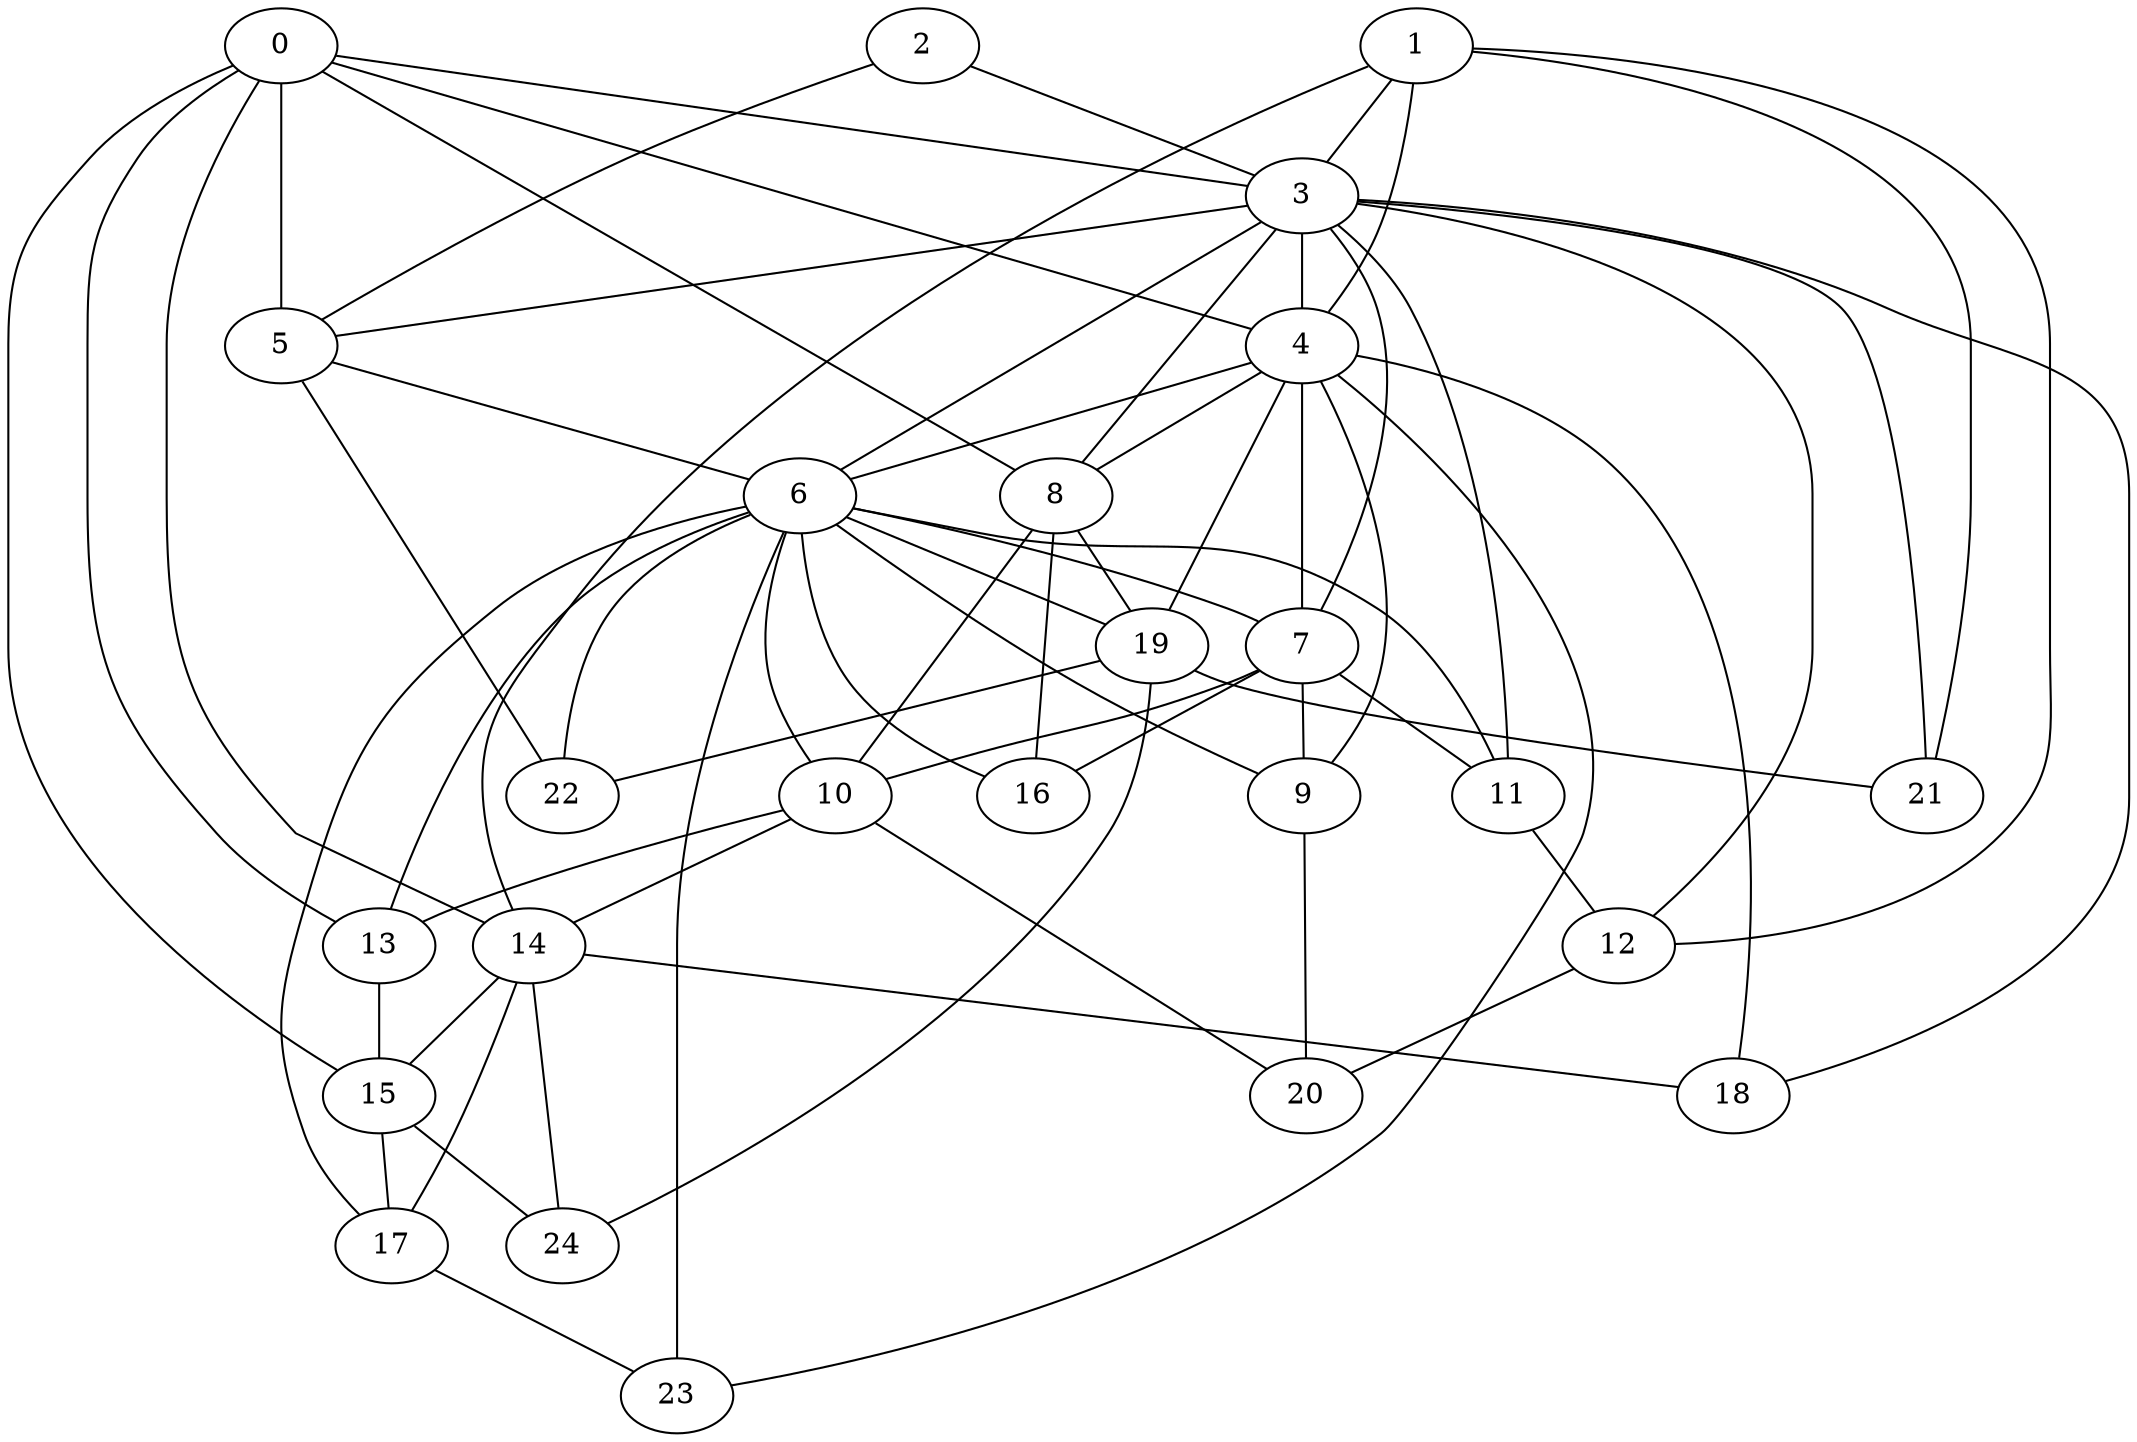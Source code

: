 strict graph "barabasi_albert_graph(25,3)" {
0;
1;
2;
3;
4;
5;
6;
7;
8;
9;
10;
11;
12;
13;
14;
15;
16;
17;
18;
19;
20;
21;
22;
23;
24;
0 -- 3  [is_available=True, prob="0.194353971305"];
0 -- 4  [is_available=True, prob="0.666233869917"];
0 -- 5  [is_available=True, prob="0.148944416245"];
0 -- 8  [is_available=True, prob="0.867322143626"];
0 -- 13  [is_available=True, prob="0.981055743092"];
0 -- 14  [is_available=True, prob="0.98296552177"];
0 -- 15  [is_available=True, prob="0.295647083154"];
1 -- 12  [is_available=True, prob="0.484701837823"];
1 -- 3  [is_available=True, prob="1.0"];
1 -- 4  [is_available=True, prob="1.0"];
1 -- 21  [is_available=True, prob="1.0"];
1 -- 14  [is_available=True, prob="0.284247680515"];
2 -- 3  [is_available=True, prob="1.0"];
2 -- 5  [is_available=True, prob="0.288514564478"];
3 -- 4  [is_available=True, prob="0.780704083628"];
3 -- 5  [is_available=True, prob="0.1499468673"];
3 -- 6  [is_available=True, prob="0.125746487191"];
3 -- 7  [is_available=True, prob="1.0"];
3 -- 8  [is_available=True, prob="0.378092391872"];
3 -- 11  [is_available=True, prob="0.343618276382"];
3 -- 12  [is_available=True, prob="0.208841163213"];
3 -- 18  [is_available=True, prob="0.372331235506"];
3 -- 21  [is_available=True, prob="0.535494417701"];
4 -- 6  [is_available=True, prob="1.0"];
4 -- 7  [is_available=True, prob="0.54822682226"];
4 -- 8  [is_available=True, prob="0.0902871338209"];
4 -- 9  [is_available=True, prob="1.0"];
4 -- 18  [is_available=True, prob="0.923241922825"];
4 -- 19  [is_available=True, prob="0.202956592774"];
4 -- 23  [is_available=True, prob="1.0"];
5 -- 22  [is_available=True, prob="0.0198973328367"];
5 -- 6  [is_available=True, prob="0.678670133923"];
6 -- 7  [is_available=True, prob="0.539017112622"];
6 -- 9  [is_available=True, prob="1.0"];
6 -- 10  [is_available=True, prob="1.0"];
6 -- 11  [is_available=True, prob="0.206673993081"];
6 -- 13  [is_available=True, prob="0.0894626425322"];
6 -- 16  [is_available=True, prob="1.0"];
6 -- 17  [is_available=True, prob="0.463662370909"];
6 -- 19  [is_available=True, prob="0.356007162562"];
6 -- 22  [is_available=True, prob="0.257415399865"];
6 -- 23  [is_available=True, prob="0.0212921782974"];
7 -- 9  [is_available=True, prob="0.999001016235"];
7 -- 10  [is_available=True, prob="0.418410236884"];
7 -- 11  [is_available=True, prob="1.0"];
7 -- 16  [is_available=True, prob="1.0"];
8 -- 10  [is_available=True, prob="0.287284546099"];
8 -- 16  [is_available=True, prob="0.984051665404"];
8 -- 19  [is_available=True, prob="1.0"];
9 -- 20  [is_available=True, prob="0.423191307291"];
10 -- 13  [is_available=True, prob="0.561916651331"];
10 -- 14  [is_available=True, prob="0.87923973368"];
10 -- 20  [is_available=True, prob="0.149764627523"];
11 -- 12  [is_available=True, prob="0.832405000892"];
12 -- 20  [is_available=True, prob="0.461104668425"];
13 -- 15  [is_available=True, prob="0.404308316814"];
14 -- 15  [is_available=True, prob="1.0"];
14 -- 17  [is_available=True, prob="0.0113668647752"];
14 -- 18  [is_available=True, prob="0.641955365217"];
14 -- 24  [is_available=True, prob="1.0"];
15 -- 17  [is_available=True, prob="0.0612296087911"];
15 -- 24  [is_available=True, prob="0.182482157092"];
17 -- 23  [is_available=True, prob="0.14205200465"];
19 -- 21  [is_available=True, prob="0.930874555459"];
19 -- 22  [is_available=True, prob="0.480545272054"];
19 -- 24  [is_available=True, prob="0.313416804306"];
}
